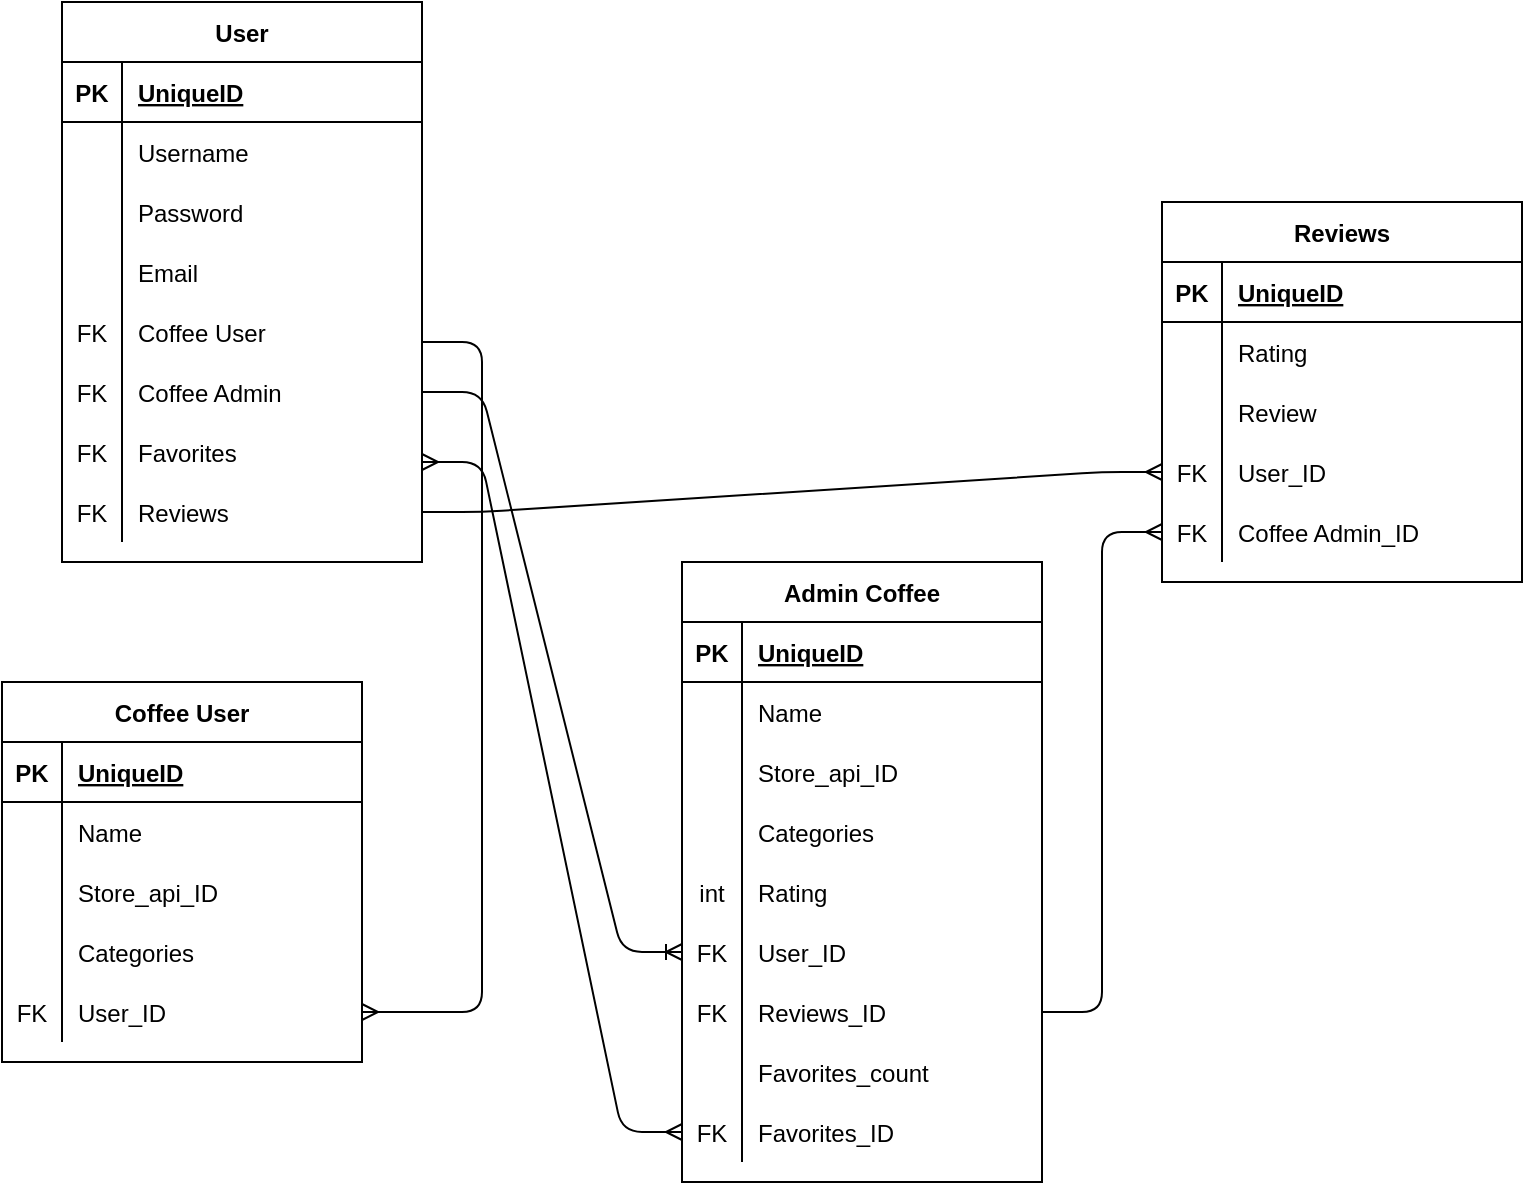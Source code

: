 <mxfile version="14.5.9" type="device"><diagram id="nl1iLkYDZ-9uQIqlt7j8" name="Page-1"><mxGraphModel dx="1422" dy="762" grid="1" gridSize="10" guides="1" tooltips="1" connect="1" arrows="1" fold="1" page="1" pageScale="1" pageWidth="827" pageHeight="1169" math="0" shadow="0"><root><mxCell id="0"/><mxCell id="1" parent="0"/><mxCell id="qOAWCxwxDQUwlJ6yP-Ra-1" value="User" style="shape=table;startSize=30;container=1;collapsible=1;childLayout=tableLayout;fixedRows=1;rowLines=0;fontStyle=1;align=center;resizeLast=1;" parent="1" vertex="1"><mxGeometry x="90" y="330" width="180" height="280" as="geometry"/></mxCell><mxCell id="qOAWCxwxDQUwlJ6yP-Ra-2" value="" style="shape=partialRectangle;collapsible=0;dropTarget=0;pointerEvents=0;fillColor=none;top=0;left=0;bottom=1;right=0;points=[[0,0.5],[1,0.5]];portConstraint=eastwest;" parent="qOAWCxwxDQUwlJ6yP-Ra-1" vertex="1"><mxGeometry y="30" width="180" height="30" as="geometry"/></mxCell><mxCell id="qOAWCxwxDQUwlJ6yP-Ra-3" value="PK" style="shape=partialRectangle;connectable=0;fillColor=none;top=0;left=0;bottom=0;right=0;fontStyle=1;overflow=hidden;" parent="qOAWCxwxDQUwlJ6yP-Ra-2" vertex="1"><mxGeometry width="30" height="30" as="geometry"/></mxCell><mxCell id="qOAWCxwxDQUwlJ6yP-Ra-4" value="UniqueID" style="shape=partialRectangle;connectable=0;fillColor=none;top=0;left=0;bottom=0;right=0;align=left;spacingLeft=6;fontStyle=5;overflow=hidden;" parent="qOAWCxwxDQUwlJ6yP-Ra-2" vertex="1"><mxGeometry x="30" width="150" height="30" as="geometry"/></mxCell><mxCell id="qOAWCxwxDQUwlJ6yP-Ra-5" value="" style="shape=partialRectangle;collapsible=0;dropTarget=0;pointerEvents=0;fillColor=none;top=0;left=0;bottom=0;right=0;points=[[0,0.5],[1,0.5]];portConstraint=eastwest;" parent="qOAWCxwxDQUwlJ6yP-Ra-1" vertex="1"><mxGeometry y="60" width="180" height="30" as="geometry"/></mxCell><mxCell id="qOAWCxwxDQUwlJ6yP-Ra-6" value="" style="shape=partialRectangle;connectable=0;fillColor=none;top=0;left=0;bottom=0;right=0;editable=1;overflow=hidden;" parent="qOAWCxwxDQUwlJ6yP-Ra-5" vertex="1"><mxGeometry width="30" height="30" as="geometry"/></mxCell><mxCell id="qOAWCxwxDQUwlJ6yP-Ra-7" value="Username" style="shape=partialRectangle;connectable=0;fillColor=none;top=0;left=0;bottom=0;right=0;align=left;spacingLeft=6;overflow=hidden;" parent="qOAWCxwxDQUwlJ6yP-Ra-5" vertex="1"><mxGeometry x="30" width="150" height="30" as="geometry"/></mxCell><mxCell id="qOAWCxwxDQUwlJ6yP-Ra-8" value="" style="shape=partialRectangle;collapsible=0;dropTarget=0;pointerEvents=0;fillColor=none;top=0;left=0;bottom=0;right=0;points=[[0,0.5],[1,0.5]];portConstraint=eastwest;" parent="qOAWCxwxDQUwlJ6yP-Ra-1" vertex="1"><mxGeometry y="90" width="180" height="30" as="geometry"/></mxCell><mxCell id="qOAWCxwxDQUwlJ6yP-Ra-9" value="" style="shape=partialRectangle;connectable=0;fillColor=none;top=0;left=0;bottom=0;right=0;editable=1;overflow=hidden;" parent="qOAWCxwxDQUwlJ6yP-Ra-8" vertex="1"><mxGeometry width="30" height="30" as="geometry"/></mxCell><mxCell id="qOAWCxwxDQUwlJ6yP-Ra-10" value="Password" style="shape=partialRectangle;connectable=0;fillColor=none;top=0;left=0;bottom=0;right=0;align=left;spacingLeft=6;overflow=hidden;" parent="qOAWCxwxDQUwlJ6yP-Ra-8" vertex="1"><mxGeometry x="30" width="150" height="30" as="geometry"/></mxCell><mxCell id="qOAWCxwxDQUwlJ6yP-Ra-11" value="" style="shape=partialRectangle;collapsible=0;dropTarget=0;pointerEvents=0;fillColor=none;top=0;left=0;bottom=0;right=0;points=[[0,0.5],[1,0.5]];portConstraint=eastwest;" parent="qOAWCxwxDQUwlJ6yP-Ra-1" vertex="1"><mxGeometry y="120" width="180" height="30" as="geometry"/></mxCell><mxCell id="qOAWCxwxDQUwlJ6yP-Ra-12" value="" style="shape=partialRectangle;connectable=0;fillColor=none;top=0;left=0;bottom=0;right=0;editable=1;overflow=hidden;" parent="qOAWCxwxDQUwlJ6yP-Ra-11" vertex="1"><mxGeometry width="30" height="30" as="geometry"/></mxCell><mxCell id="qOAWCxwxDQUwlJ6yP-Ra-13" value="Email" style="shape=partialRectangle;connectable=0;fillColor=none;top=0;left=0;bottom=0;right=0;align=left;spacingLeft=6;overflow=hidden;" parent="qOAWCxwxDQUwlJ6yP-Ra-11" vertex="1"><mxGeometry x="30" width="150" height="30" as="geometry"/></mxCell><mxCell id="qOAWCxwxDQUwlJ6yP-Ra-14" value="" style="shape=partialRectangle;collapsible=0;dropTarget=0;pointerEvents=0;fillColor=none;top=0;left=0;bottom=0;right=0;points=[[0,0.5],[1,0.5]];portConstraint=eastwest;" parent="qOAWCxwxDQUwlJ6yP-Ra-1" vertex="1"><mxGeometry y="150" width="180" height="30" as="geometry"/></mxCell><mxCell id="qOAWCxwxDQUwlJ6yP-Ra-15" value="FK" style="shape=partialRectangle;connectable=0;fillColor=none;top=0;left=0;bottom=0;right=0;editable=1;overflow=hidden;" parent="qOAWCxwxDQUwlJ6yP-Ra-14" vertex="1"><mxGeometry width="30" height="30" as="geometry"/></mxCell><mxCell id="qOAWCxwxDQUwlJ6yP-Ra-16" value="Coffee User" style="shape=partialRectangle;connectable=0;fillColor=none;top=0;left=0;bottom=0;right=0;align=left;spacingLeft=6;overflow=hidden;" parent="qOAWCxwxDQUwlJ6yP-Ra-14" vertex="1"><mxGeometry x="30" width="150" height="30" as="geometry"/></mxCell><mxCell id="qOAWCxwxDQUwlJ6yP-Ra-17" value="" style="shape=partialRectangle;collapsible=0;dropTarget=0;pointerEvents=0;fillColor=none;top=0;left=0;bottom=0;right=0;points=[[0,0.5],[1,0.5]];portConstraint=eastwest;" parent="qOAWCxwxDQUwlJ6yP-Ra-1" vertex="1"><mxGeometry y="180" width="180" height="30" as="geometry"/></mxCell><mxCell id="qOAWCxwxDQUwlJ6yP-Ra-18" value="FK" style="shape=partialRectangle;connectable=0;fillColor=none;top=0;left=0;bottom=0;right=0;editable=1;overflow=hidden;" parent="qOAWCxwxDQUwlJ6yP-Ra-17" vertex="1"><mxGeometry width="30" height="30" as="geometry"/></mxCell><mxCell id="qOAWCxwxDQUwlJ6yP-Ra-19" value="Coffee Admin" style="shape=partialRectangle;connectable=0;fillColor=none;top=0;left=0;bottom=0;right=0;align=left;spacingLeft=6;overflow=hidden;" parent="qOAWCxwxDQUwlJ6yP-Ra-17" vertex="1"><mxGeometry x="30" width="150" height="30" as="geometry"/></mxCell><mxCell id="qOAWCxwxDQUwlJ6yP-Ra-20" value="" style="shape=partialRectangle;collapsible=0;dropTarget=0;pointerEvents=0;fillColor=none;top=0;left=0;bottom=0;right=0;points=[[0,0.5],[1,0.5]];portConstraint=eastwest;" parent="qOAWCxwxDQUwlJ6yP-Ra-1" vertex="1"><mxGeometry y="210" width="180" height="30" as="geometry"/></mxCell><mxCell id="qOAWCxwxDQUwlJ6yP-Ra-21" value="FK" style="shape=partialRectangle;connectable=0;fillColor=none;top=0;left=0;bottom=0;right=0;editable=1;overflow=hidden;" parent="qOAWCxwxDQUwlJ6yP-Ra-20" vertex="1"><mxGeometry width="30" height="30" as="geometry"/></mxCell><mxCell id="qOAWCxwxDQUwlJ6yP-Ra-22" value="Favorites" style="shape=partialRectangle;connectable=0;fillColor=none;top=0;left=0;bottom=0;right=0;align=left;spacingLeft=6;overflow=hidden;" parent="qOAWCxwxDQUwlJ6yP-Ra-20" vertex="1"><mxGeometry x="30" width="150" height="30" as="geometry"/></mxCell><mxCell id="qOAWCxwxDQUwlJ6yP-Ra-23" value="" style="shape=partialRectangle;collapsible=0;dropTarget=0;pointerEvents=0;fillColor=none;top=0;left=0;bottom=0;right=0;points=[[0,0.5],[1,0.5]];portConstraint=eastwest;" parent="qOAWCxwxDQUwlJ6yP-Ra-1" vertex="1"><mxGeometry y="240" width="180" height="30" as="geometry"/></mxCell><mxCell id="qOAWCxwxDQUwlJ6yP-Ra-24" value="FK" style="shape=partialRectangle;connectable=0;fillColor=none;top=0;left=0;bottom=0;right=0;editable=1;overflow=hidden;" parent="qOAWCxwxDQUwlJ6yP-Ra-23" vertex="1"><mxGeometry width="30" height="30" as="geometry"/></mxCell><mxCell id="qOAWCxwxDQUwlJ6yP-Ra-25" value="Reviews" style="shape=partialRectangle;connectable=0;fillColor=none;top=0;left=0;bottom=0;right=0;align=left;spacingLeft=6;overflow=hidden;" parent="qOAWCxwxDQUwlJ6yP-Ra-23" vertex="1"><mxGeometry x="30" width="150" height="30" as="geometry"/></mxCell><mxCell id="qOAWCxwxDQUwlJ6yP-Ra-40" value="Reviews" style="shape=table;startSize=30;container=1;collapsible=1;childLayout=tableLayout;fixedRows=1;rowLines=0;fontStyle=1;align=center;resizeLast=1;" parent="1" vertex="1"><mxGeometry x="640" y="430" width="180" height="190" as="geometry"/></mxCell><mxCell id="qOAWCxwxDQUwlJ6yP-Ra-41" value="" style="shape=partialRectangle;collapsible=0;dropTarget=0;pointerEvents=0;fillColor=none;top=0;left=0;bottom=1;right=0;points=[[0,0.5],[1,0.5]];portConstraint=eastwest;" parent="qOAWCxwxDQUwlJ6yP-Ra-40" vertex="1"><mxGeometry y="30" width="180" height="30" as="geometry"/></mxCell><mxCell id="qOAWCxwxDQUwlJ6yP-Ra-42" value="PK" style="shape=partialRectangle;connectable=0;fillColor=none;top=0;left=0;bottom=0;right=0;fontStyle=1;overflow=hidden;" parent="qOAWCxwxDQUwlJ6yP-Ra-41" vertex="1"><mxGeometry width="30" height="30" as="geometry"/></mxCell><mxCell id="qOAWCxwxDQUwlJ6yP-Ra-43" value="UniqueID" style="shape=partialRectangle;connectable=0;fillColor=none;top=0;left=0;bottom=0;right=0;align=left;spacingLeft=6;fontStyle=5;overflow=hidden;" parent="qOAWCxwxDQUwlJ6yP-Ra-41" vertex="1"><mxGeometry x="30" width="150" height="30" as="geometry"/></mxCell><mxCell id="qOAWCxwxDQUwlJ6yP-Ra-44" value="" style="shape=partialRectangle;collapsible=0;dropTarget=0;pointerEvents=0;fillColor=none;top=0;left=0;bottom=0;right=0;points=[[0,0.5],[1,0.5]];portConstraint=eastwest;" parent="qOAWCxwxDQUwlJ6yP-Ra-40" vertex="1"><mxGeometry y="60" width="180" height="30" as="geometry"/></mxCell><mxCell id="qOAWCxwxDQUwlJ6yP-Ra-45" value="" style="shape=partialRectangle;connectable=0;fillColor=none;top=0;left=0;bottom=0;right=0;editable=1;overflow=hidden;" parent="qOAWCxwxDQUwlJ6yP-Ra-44" vertex="1"><mxGeometry width="30" height="30" as="geometry"/></mxCell><mxCell id="qOAWCxwxDQUwlJ6yP-Ra-46" value="Rating" style="shape=partialRectangle;connectable=0;fillColor=none;top=0;left=0;bottom=0;right=0;align=left;spacingLeft=6;overflow=hidden;" parent="qOAWCxwxDQUwlJ6yP-Ra-44" vertex="1"><mxGeometry x="30" width="150" height="30" as="geometry"/></mxCell><mxCell id="qOAWCxwxDQUwlJ6yP-Ra-47" value="" style="shape=partialRectangle;collapsible=0;dropTarget=0;pointerEvents=0;fillColor=none;top=0;left=0;bottom=0;right=0;points=[[0,0.5],[1,0.5]];portConstraint=eastwest;" parent="qOAWCxwxDQUwlJ6yP-Ra-40" vertex="1"><mxGeometry y="90" width="180" height="30" as="geometry"/></mxCell><mxCell id="qOAWCxwxDQUwlJ6yP-Ra-48" value="" style="shape=partialRectangle;connectable=0;fillColor=none;top=0;left=0;bottom=0;right=0;editable=1;overflow=hidden;" parent="qOAWCxwxDQUwlJ6yP-Ra-47" vertex="1"><mxGeometry width="30" height="30" as="geometry"/></mxCell><mxCell id="qOAWCxwxDQUwlJ6yP-Ra-49" value="Review" style="shape=partialRectangle;connectable=0;fillColor=none;top=0;left=0;bottom=0;right=0;align=left;spacingLeft=6;overflow=hidden;" parent="qOAWCxwxDQUwlJ6yP-Ra-47" vertex="1"><mxGeometry x="30" width="150" height="30" as="geometry"/></mxCell><mxCell id="qOAWCxwxDQUwlJ6yP-Ra-50" value="" style="shape=partialRectangle;collapsible=0;dropTarget=0;pointerEvents=0;fillColor=none;top=0;left=0;bottom=0;right=0;points=[[0,0.5],[1,0.5]];portConstraint=eastwest;" parent="qOAWCxwxDQUwlJ6yP-Ra-40" vertex="1"><mxGeometry y="120" width="180" height="30" as="geometry"/></mxCell><mxCell id="qOAWCxwxDQUwlJ6yP-Ra-51" value="FK" style="shape=partialRectangle;connectable=0;fillColor=none;top=0;left=0;bottom=0;right=0;editable=1;overflow=hidden;" parent="qOAWCxwxDQUwlJ6yP-Ra-50" vertex="1"><mxGeometry width="30" height="30" as="geometry"/></mxCell><mxCell id="qOAWCxwxDQUwlJ6yP-Ra-52" value="User_ID" style="shape=partialRectangle;connectable=0;fillColor=none;top=0;left=0;bottom=0;right=0;align=left;spacingLeft=6;overflow=hidden;" parent="qOAWCxwxDQUwlJ6yP-Ra-50" vertex="1"><mxGeometry x="30" width="150" height="30" as="geometry"/></mxCell><mxCell id="qOAWCxwxDQUwlJ6yP-Ra-53" value="" style="shape=partialRectangle;collapsible=0;dropTarget=0;pointerEvents=0;fillColor=none;top=0;left=0;bottom=0;right=0;points=[[0,0.5],[1,0.5]];portConstraint=eastwest;" parent="qOAWCxwxDQUwlJ6yP-Ra-40" vertex="1"><mxGeometry y="150" width="180" height="30" as="geometry"/></mxCell><mxCell id="qOAWCxwxDQUwlJ6yP-Ra-54" value="FK" style="shape=partialRectangle;connectable=0;fillColor=none;top=0;left=0;bottom=0;right=0;editable=1;overflow=hidden;" parent="qOAWCxwxDQUwlJ6yP-Ra-53" vertex="1"><mxGeometry width="30" height="30" as="geometry"/></mxCell><mxCell id="qOAWCxwxDQUwlJ6yP-Ra-55" value="Coffee Admin_ID" style="shape=partialRectangle;connectable=0;fillColor=none;top=0;left=0;bottom=0;right=0;align=left;spacingLeft=6;overflow=hidden;" parent="qOAWCxwxDQUwlJ6yP-Ra-53" vertex="1"><mxGeometry x="30" width="150" height="30" as="geometry"/></mxCell><mxCell id="qOAWCxwxDQUwlJ6yP-Ra-56" value="Coffee User" style="shape=table;startSize=30;container=1;collapsible=1;childLayout=tableLayout;fixedRows=1;rowLines=0;fontStyle=1;align=center;resizeLast=1;" parent="1" vertex="1"><mxGeometry x="60" y="670" width="180" height="190" as="geometry"/></mxCell><mxCell id="qOAWCxwxDQUwlJ6yP-Ra-57" value="" style="shape=partialRectangle;collapsible=0;dropTarget=0;pointerEvents=0;fillColor=none;top=0;left=0;bottom=1;right=0;points=[[0,0.5],[1,0.5]];portConstraint=eastwest;" parent="qOAWCxwxDQUwlJ6yP-Ra-56" vertex="1"><mxGeometry y="30" width="180" height="30" as="geometry"/></mxCell><mxCell id="qOAWCxwxDQUwlJ6yP-Ra-58" value="PK" style="shape=partialRectangle;connectable=0;fillColor=none;top=0;left=0;bottom=0;right=0;fontStyle=1;overflow=hidden;" parent="qOAWCxwxDQUwlJ6yP-Ra-57" vertex="1"><mxGeometry width="30" height="30" as="geometry"/></mxCell><mxCell id="qOAWCxwxDQUwlJ6yP-Ra-59" value="UniqueID" style="shape=partialRectangle;connectable=0;fillColor=none;top=0;left=0;bottom=0;right=0;align=left;spacingLeft=6;fontStyle=5;overflow=hidden;" parent="qOAWCxwxDQUwlJ6yP-Ra-57" vertex="1"><mxGeometry x="30" width="150" height="30" as="geometry"/></mxCell><mxCell id="qOAWCxwxDQUwlJ6yP-Ra-60" value="" style="shape=partialRectangle;collapsible=0;dropTarget=0;pointerEvents=0;fillColor=none;top=0;left=0;bottom=0;right=0;points=[[0,0.5],[1,0.5]];portConstraint=eastwest;" parent="qOAWCxwxDQUwlJ6yP-Ra-56" vertex="1"><mxGeometry y="60" width="180" height="30" as="geometry"/></mxCell><mxCell id="qOAWCxwxDQUwlJ6yP-Ra-61" value="" style="shape=partialRectangle;connectable=0;fillColor=none;top=0;left=0;bottom=0;right=0;editable=1;overflow=hidden;" parent="qOAWCxwxDQUwlJ6yP-Ra-60" vertex="1"><mxGeometry width="30" height="30" as="geometry"/></mxCell><mxCell id="qOAWCxwxDQUwlJ6yP-Ra-62" value="Name" style="shape=partialRectangle;connectable=0;fillColor=none;top=0;left=0;bottom=0;right=0;align=left;spacingLeft=6;overflow=hidden;" parent="qOAWCxwxDQUwlJ6yP-Ra-60" vertex="1"><mxGeometry x="30" width="150" height="30" as="geometry"/></mxCell><mxCell id="qOAWCxwxDQUwlJ6yP-Ra-63" value="" style="shape=partialRectangle;collapsible=0;dropTarget=0;pointerEvents=0;fillColor=none;top=0;left=0;bottom=0;right=0;points=[[0,0.5],[1,0.5]];portConstraint=eastwest;" parent="qOAWCxwxDQUwlJ6yP-Ra-56" vertex="1"><mxGeometry y="90" width="180" height="30" as="geometry"/></mxCell><mxCell id="qOAWCxwxDQUwlJ6yP-Ra-64" value="" style="shape=partialRectangle;connectable=0;fillColor=none;top=0;left=0;bottom=0;right=0;editable=1;overflow=hidden;" parent="qOAWCxwxDQUwlJ6yP-Ra-63" vertex="1"><mxGeometry width="30" height="30" as="geometry"/></mxCell><mxCell id="qOAWCxwxDQUwlJ6yP-Ra-65" value="Store_api_ID" style="shape=partialRectangle;connectable=0;fillColor=none;top=0;left=0;bottom=0;right=0;align=left;spacingLeft=6;overflow=hidden;" parent="qOAWCxwxDQUwlJ6yP-Ra-63" vertex="1"><mxGeometry x="30" width="150" height="30" as="geometry"/></mxCell><mxCell id="qOAWCxwxDQUwlJ6yP-Ra-66" value="" style="shape=partialRectangle;collapsible=0;dropTarget=0;pointerEvents=0;fillColor=none;top=0;left=0;bottom=0;right=0;points=[[0,0.5],[1,0.5]];portConstraint=eastwest;" parent="qOAWCxwxDQUwlJ6yP-Ra-56" vertex="1"><mxGeometry y="120" width="180" height="30" as="geometry"/></mxCell><mxCell id="qOAWCxwxDQUwlJ6yP-Ra-67" value="" style="shape=partialRectangle;connectable=0;fillColor=none;top=0;left=0;bottom=0;right=0;editable=1;overflow=hidden;" parent="qOAWCxwxDQUwlJ6yP-Ra-66" vertex="1"><mxGeometry width="30" height="30" as="geometry"/></mxCell><mxCell id="qOAWCxwxDQUwlJ6yP-Ra-68" value="Categories" style="shape=partialRectangle;connectable=0;fillColor=none;top=0;left=0;bottom=0;right=0;align=left;spacingLeft=6;overflow=hidden;" parent="qOAWCxwxDQUwlJ6yP-Ra-66" vertex="1"><mxGeometry x="30" width="150" height="30" as="geometry"/></mxCell><mxCell id="qOAWCxwxDQUwlJ6yP-Ra-72" value="" style="shape=partialRectangle;collapsible=0;dropTarget=0;pointerEvents=0;fillColor=none;top=0;left=0;bottom=0;right=0;points=[[0,0.5],[1,0.5]];portConstraint=eastwest;" parent="qOAWCxwxDQUwlJ6yP-Ra-56" vertex="1"><mxGeometry y="150" width="180" height="30" as="geometry"/></mxCell><mxCell id="qOAWCxwxDQUwlJ6yP-Ra-73" value="FK" style="shape=partialRectangle;connectable=0;fillColor=none;top=0;left=0;bottom=0;right=0;editable=1;overflow=hidden;" parent="qOAWCxwxDQUwlJ6yP-Ra-72" vertex="1"><mxGeometry width="30" height="30" as="geometry"/></mxCell><mxCell id="qOAWCxwxDQUwlJ6yP-Ra-74" value="User_ID" style="shape=partialRectangle;connectable=0;fillColor=none;top=0;left=0;bottom=0;right=0;align=left;spacingLeft=6;overflow=hidden;" parent="qOAWCxwxDQUwlJ6yP-Ra-72" vertex="1"><mxGeometry x="30" width="150" height="30" as="geometry"/></mxCell><mxCell id="qOAWCxwxDQUwlJ6yP-Ra-81" value="Admin Coffee" style="shape=table;startSize=30;container=1;collapsible=1;childLayout=tableLayout;fixedRows=1;rowLines=0;fontStyle=1;align=center;resizeLast=1;" parent="1" vertex="1"><mxGeometry x="400" y="610" width="180" height="310" as="geometry"/></mxCell><mxCell id="qOAWCxwxDQUwlJ6yP-Ra-82" value="" style="shape=partialRectangle;collapsible=0;dropTarget=0;pointerEvents=0;fillColor=none;top=0;left=0;bottom=1;right=0;points=[[0,0.5],[1,0.5]];portConstraint=eastwest;" parent="qOAWCxwxDQUwlJ6yP-Ra-81" vertex="1"><mxGeometry y="30" width="180" height="30" as="geometry"/></mxCell><mxCell id="qOAWCxwxDQUwlJ6yP-Ra-83" value="PK" style="shape=partialRectangle;connectable=0;fillColor=none;top=0;left=0;bottom=0;right=0;fontStyle=1;overflow=hidden;" parent="qOAWCxwxDQUwlJ6yP-Ra-82" vertex="1"><mxGeometry width="30" height="30" as="geometry"/></mxCell><mxCell id="qOAWCxwxDQUwlJ6yP-Ra-84" value="UniqueID" style="shape=partialRectangle;connectable=0;fillColor=none;top=0;left=0;bottom=0;right=0;align=left;spacingLeft=6;fontStyle=5;overflow=hidden;" parent="qOAWCxwxDQUwlJ6yP-Ra-82" vertex="1"><mxGeometry x="30" width="150" height="30" as="geometry"/></mxCell><mxCell id="qOAWCxwxDQUwlJ6yP-Ra-85" value="" style="shape=partialRectangle;collapsible=0;dropTarget=0;pointerEvents=0;fillColor=none;top=0;left=0;bottom=0;right=0;points=[[0,0.5],[1,0.5]];portConstraint=eastwest;" parent="qOAWCxwxDQUwlJ6yP-Ra-81" vertex="1"><mxGeometry y="60" width="180" height="30" as="geometry"/></mxCell><mxCell id="qOAWCxwxDQUwlJ6yP-Ra-86" value="" style="shape=partialRectangle;connectable=0;fillColor=none;top=0;left=0;bottom=0;right=0;editable=1;overflow=hidden;" parent="qOAWCxwxDQUwlJ6yP-Ra-85" vertex="1"><mxGeometry width="30" height="30" as="geometry"/></mxCell><mxCell id="qOAWCxwxDQUwlJ6yP-Ra-87" value="Name" style="shape=partialRectangle;connectable=0;fillColor=none;top=0;left=0;bottom=0;right=0;align=left;spacingLeft=6;overflow=hidden;" parent="qOAWCxwxDQUwlJ6yP-Ra-85" vertex="1"><mxGeometry x="30" width="150" height="30" as="geometry"/></mxCell><mxCell id="qOAWCxwxDQUwlJ6yP-Ra-91" value="" style="shape=partialRectangle;collapsible=0;dropTarget=0;pointerEvents=0;fillColor=none;top=0;left=0;bottom=0;right=0;points=[[0,0.5],[1,0.5]];portConstraint=eastwest;" parent="qOAWCxwxDQUwlJ6yP-Ra-81" vertex="1"><mxGeometry y="90" width="180" height="30" as="geometry"/></mxCell><mxCell id="qOAWCxwxDQUwlJ6yP-Ra-92" value="" style="shape=partialRectangle;connectable=0;fillColor=none;top=0;left=0;bottom=0;right=0;editable=1;overflow=hidden;" parent="qOAWCxwxDQUwlJ6yP-Ra-91" vertex="1"><mxGeometry width="30" height="30" as="geometry"/></mxCell><mxCell id="qOAWCxwxDQUwlJ6yP-Ra-93" value="Store_api_ID" style="shape=partialRectangle;connectable=0;fillColor=none;top=0;left=0;bottom=0;right=0;align=left;spacingLeft=6;overflow=hidden;" parent="qOAWCxwxDQUwlJ6yP-Ra-91" vertex="1"><mxGeometry x="30" width="150" height="30" as="geometry"/></mxCell><mxCell id="qOAWCxwxDQUwlJ6yP-Ra-94" value="" style="shape=partialRectangle;collapsible=0;dropTarget=0;pointerEvents=0;fillColor=none;top=0;left=0;bottom=0;right=0;points=[[0,0.5],[1,0.5]];portConstraint=eastwest;" parent="qOAWCxwxDQUwlJ6yP-Ra-81" vertex="1"><mxGeometry y="120" width="180" height="30" as="geometry"/></mxCell><mxCell id="qOAWCxwxDQUwlJ6yP-Ra-95" value="" style="shape=partialRectangle;connectable=0;fillColor=none;top=0;left=0;bottom=0;right=0;editable=1;overflow=hidden;" parent="qOAWCxwxDQUwlJ6yP-Ra-94" vertex="1"><mxGeometry width="30" height="30" as="geometry"/></mxCell><mxCell id="qOAWCxwxDQUwlJ6yP-Ra-96" value="Categories" style="shape=partialRectangle;connectable=0;fillColor=none;top=0;left=0;bottom=0;right=0;align=left;spacingLeft=6;overflow=hidden;" parent="qOAWCxwxDQUwlJ6yP-Ra-94" vertex="1"><mxGeometry x="30" width="150" height="30" as="geometry"/></mxCell><mxCell id="qOAWCxwxDQUwlJ6yP-Ra-97" value="" style="shape=partialRectangle;collapsible=0;dropTarget=0;pointerEvents=0;fillColor=none;top=0;left=0;bottom=0;right=0;points=[[0,0.5],[1,0.5]];portConstraint=eastwest;" parent="qOAWCxwxDQUwlJ6yP-Ra-81" vertex="1"><mxGeometry y="150" width="180" height="30" as="geometry"/></mxCell><mxCell id="qOAWCxwxDQUwlJ6yP-Ra-98" value="int" style="shape=partialRectangle;connectable=0;fillColor=none;top=0;left=0;bottom=0;right=0;editable=1;overflow=hidden;" parent="qOAWCxwxDQUwlJ6yP-Ra-97" vertex="1"><mxGeometry width="30" height="30" as="geometry"/></mxCell><mxCell id="qOAWCxwxDQUwlJ6yP-Ra-99" value="Rating" style="shape=partialRectangle;connectable=0;fillColor=none;top=0;left=0;bottom=0;right=0;align=left;spacingLeft=6;overflow=hidden;" parent="qOAWCxwxDQUwlJ6yP-Ra-97" vertex="1"><mxGeometry x="30" width="150" height="30" as="geometry"/></mxCell><mxCell id="qOAWCxwxDQUwlJ6yP-Ra-100" value="" style="shape=partialRectangle;collapsible=0;dropTarget=0;pointerEvents=0;fillColor=none;top=0;left=0;bottom=0;right=0;points=[[0,0.5],[1,0.5]];portConstraint=eastwest;" parent="qOAWCxwxDQUwlJ6yP-Ra-81" vertex="1"><mxGeometry y="180" width="180" height="30" as="geometry"/></mxCell><mxCell id="qOAWCxwxDQUwlJ6yP-Ra-101" value="FK" style="shape=partialRectangle;connectable=0;fillColor=none;top=0;left=0;bottom=0;right=0;editable=1;overflow=hidden;" parent="qOAWCxwxDQUwlJ6yP-Ra-100" vertex="1"><mxGeometry width="30" height="30" as="geometry"/></mxCell><mxCell id="qOAWCxwxDQUwlJ6yP-Ra-102" value="User_ID" style="shape=partialRectangle;connectable=0;fillColor=none;top=0;left=0;bottom=0;right=0;align=left;spacingLeft=6;overflow=hidden;" parent="qOAWCxwxDQUwlJ6yP-Ra-100" vertex="1"><mxGeometry x="30" width="150" height="30" as="geometry"/></mxCell><mxCell id="qOAWCxwxDQUwlJ6yP-Ra-106" value="" style="shape=partialRectangle;collapsible=0;dropTarget=0;pointerEvents=0;fillColor=none;top=0;left=0;bottom=0;right=0;points=[[0,0.5],[1,0.5]];portConstraint=eastwest;" parent="qOAWCxwxDQUwlJ6yP-Ra-81" vertex="1"><mxGeometry y="210" width="180" height="30" as="geometry"/></mxCell><mxCell id="qOAWCxwxDQUwlJ6yP-Ra-107" value="FK" style="shape=partialRectangle;connectable=0;fillColor=none;top=0;left=0;bottom=0;right=0;editable=1;overflow=hidden;" parent="qOAWCxwxDQUwlJ6yP-Ra-106" vertex="1"><mxGeometry width="30" height="30" as="geometry"/></mxCell><mxCell id="qOAWCxwxDQUwlJ6yP-Ra-108" value="Reviews_ID" style="shape=partialRectangle;connectable=0;fillColor=none;top=0;left=0;bottom=0;right=0;align=left;spacingLeft=6;overflow=hidden;" parent="qOAWCxwxDQUwlJ6yP-Ra-106" vertex="1"><mxGeometry x="30" width="150" height="30" as="geometry"/></mxCell><mxCell id="qOAWCxwxDQUwlJ6yP-Ra-103" value="" style="shape=partialRectangle;collapsible=0;dropTarget=0;pointerEvents=0;fillColor=none;top=0;left=0;bottom=0;right=0;points=[[0,0.5],[1,0.5]];portConstraint=eastwest;" parent="qOAWCxwxDQUwlJ6yP-Ra-81" vertex="1"><mxGeometry y="240" width="180" height="30" as="geometry"/></mxCell><mxCell id="qOAWCxwxDQUwlJ6yP-Ra-104" value="" style="shape=partialRectangle;connectable=0;fillColor=none;top=0;left=0;bottom=0;right=0;editable=1;overflow=hidden;" parent="qOAWCxwxDQUwlJ6yP-Ra-103" vertex="1"><mxGeometry width="30" height="30" as="geometry"/></mxCell><mxCell id="qOAWCxwxDQUwlJ6yP-Ra-105" value="Favorites_count" style="shape=partialRectangle;connectable=0;fillColor=none;top=0;left=0;bottom=0;right=0;align=left;spacingLeft=6;overflow=hidden;" parent="qOAWCxwxDQUwlJ6yP-Ra-103" vertex="1"><mxGeometry x="30" width="150" height="30" as="geometry"/></mxCell><mxCell id="qOAWCxwxDQUwlJ6yP-Ra-117" value="" style="shape=partialRectangle;collapsible=0;dropTarget=0;pointerEvents=0;fillColor=none;top=0;left=0;bottom=0;right=0;points=[[0,0.5],[1,0.5]];portConstraint=eastwest;" parent="qOAWCxwxDQUwlJ6yP-Ra-81" vertex="1"><mxGeometry y="270" width="180" height="30" as="geometry"/></mxCell><mxCell id="qOAWCxwxDQUwlJ6yP-Ra-118" value="FK" style="shape=partialRectangle;connectable=0;fillColor=none;top=0;left=0;bottom=0;right=0;editable=1;overflow=hidden;" parent="qOAWCxwxDQUwlJ6yP-Ra-117" vertex="1"><mxGeometry width="30" height="30" as="geometry"/></mxCell><mxCell id="qOAWCxwxDQUwlJ6yP-Ra-119" value="Favorites_ID" style="shape=partialRectangle;connectable=0;fillColor=none;top=0;left=0;bottom=0;right=0;align=left;spacingLeft=6;overflow=hidden;" parent="qOAWCxwxDQUwlJ6yP-Ra-117" vertex="1"><mxGeometry x="30" width="150" height="30" as="geometry"/></mxCell><mxCell id="qOAWCxwxDQUwlJ6yP-Ra-109" value="" style="edgeStyle=entityRelationEdgeStyle;fontSize=12;html=1;endArrow=ERoneToMany;entryX=0;entryY=0.5;entryDx=0;entryDy=0;" parent="1" source="qOAWCxwxDQUwlJ6yP-Ra-17" target="qOAWCxwxDQUwlJ6yP-Ra-100" edge="1"><mxGeometry width="100" height="100" relative="1" as="geometry"><mxPoint x="290" y="560" as="sourcePoint"/><mxPoint x="460" y="780" as="targetPoint"/></mxGeometry></mxCell><mxCell id="qOAWCxwxDQUwlJ6yP-Ra-113" value="" style="edgeStyle=entityRelationEdgeStyle;fontSize=12;html=1;endArrow=ERmany;exitX=1;exitY=0.5;exitDx=0;exitDy=0;" parent="1" source="qOAWCxwxDQUwlJ6yP-Ra-106" target="qOAWCxwxDQUwlJ6yP-Ra-53" edge="1"><mxGeometry width="100" height="100" relative="1" as="geometry"><mxPoint x="540" y="1080" as="sourcePoint"/><mxPoint x="640" y="980" as="targetPoint"/></mxGeometry></mxCell><mxCell id="qOAWCxwxDQUwlJ6yP-Ra-114" value="" style="edgeStyle=entityRelationEdgeStyle;fontSize=12;html=1;endArrow=ERmany;entryX=1;entryY=0.5;entryDx=0;entryDy=0;" parent="1" target="qOAWCxwxDQUwlJ6yP-Ra-72" edge="1"><mxGeometry width="100" height="100" relative="1" as="geometry"><mxPoint x="270" y="500" as="sourcePoint"/><mxPoint x="370" y="400" as="targetPoint"/></mxGeometry></mxCell><mxCell id="qOAWCxwxDQUwlJ6yP-Ra-116" value="" style="edgeStyle=entityRelationEdgeStyle;fontSize=12;html=1;endArrow=ERmany;entryX=0;entryY=0.5;entryDx=0;entryDy=0;exitX=1;exitY=0.5;exitDx=0;exitDy=0;" parent="1" target="qOAWCxwxDQUwlJ6yP-Ra-50" edge="1"><mxGeometry width="100" height="100" relative="1" as="geometry"><mxPoint x="270" y="585" as="sourcePoint"/><mxPoint x="414" y="445" as="targetPoint"/></mxGeometry></mxCell><mxCell id="gLqVG-E8XhenCQ_K81HP-1" value="" style="edgeStyle=entityRelationEdgeStyle;fontSize=12;html=1;endArrow=ERmany;startArrow=ERmany;entryX=0;entryY=0.5;entryDx=0;entryDy=0;" parent="1" target="qOAWCxwxDQUwlJ6yP-Ra-117" edge="1"><mxGeometry width="100" height="100" relative="1" as="geometry"><mxPoint x="270" y="560" as="sourcePoint"/><mxPoint x="370" y="460" as="targetPoint"/></mxGeometry></mxCell></root></mxGraphModel></diagram></mxfile>